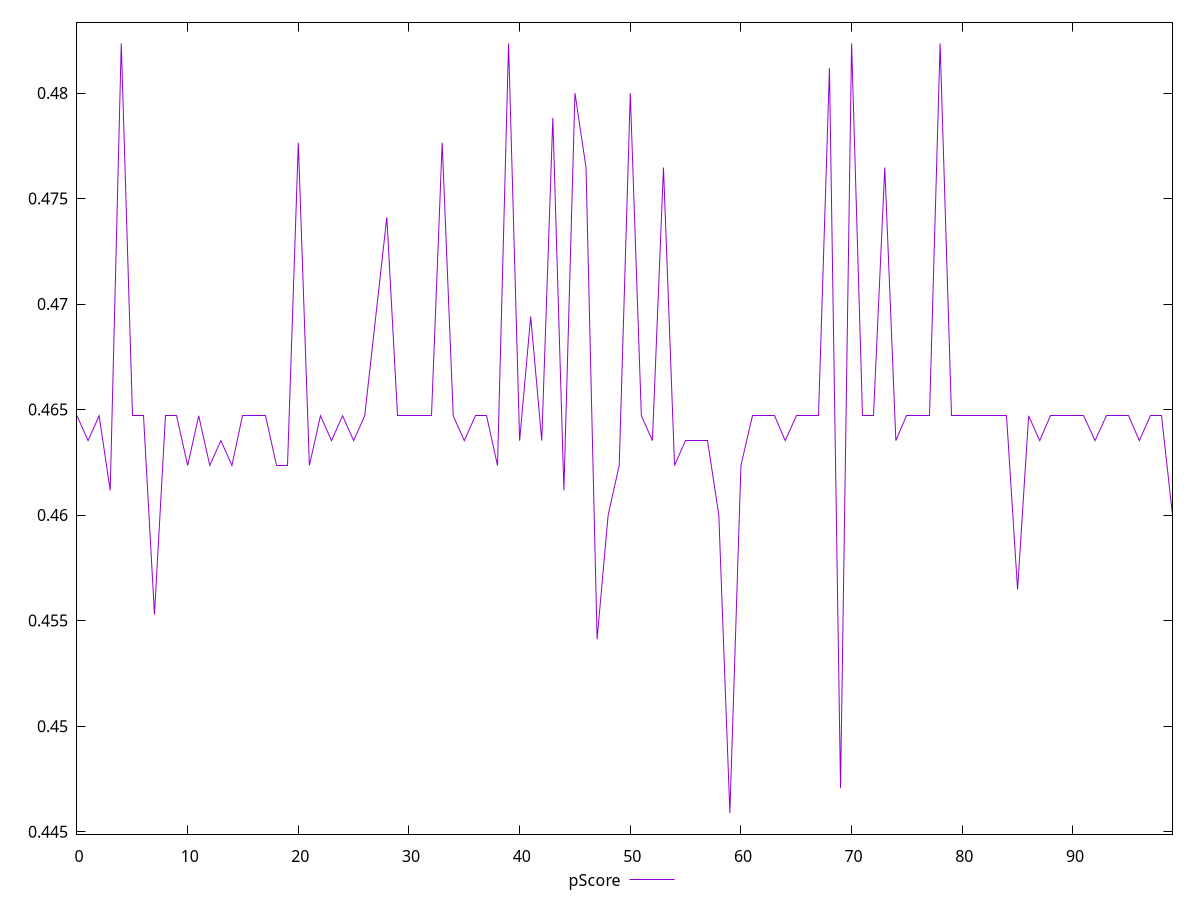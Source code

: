 reset

$pScore <<EOF
0 0.4647058823529412
1 0.46352941176470586
2 0.4647058823529412
3 0.4611764705882353
4 0.4823529411764706
5 0.4647058823529412
6 0.4647058823529412
7 0.45529411764705885
8 0.4647058823529412
9 0.4647058823529412
10 0.4623529411764706
11 0.4647058823529412
12 0.4623529411764706
13 0.46352941176470586
14 0.4623529411764706
15 0.4647058823529412
16 0.4647058823529412
17 0.4647058823529412
18 0.4623529411764706
19 0.4623529411764706
20 0.4776470588235294
21 0.4623529411764706
22 0.4647058823529412
23 0.46352941176470586
24 0.4647058823529412
25 0.46352941176470586
26 0.4647058823529412
27 0.46941176470588236
28 0.47411764705882353
29 0.4647058823529412
30 0.4647058823529412
31 0.4647058823529412
32 0.4647058823529412
33 0.4776470588235294
34 0.4647058823529412
35 0.46352941176470586
36 0.4647058823529412
37 0.4647058823529412
38 0.4623529411764706
39 0.4823529411764706
40 0.46352941176470586
41 0.46941176470588236
42 0.46352941176470586
43 0.4788235294117647
44 0.4611764705882353
45 0.48
46 0.4764705882352941
47 0.4541176470588235
48 0.46
49 0.4623529411764706
50 0.48
51 0.4647058823529412
52 0.46352941176470586
53 0.4764705882352941
54 0.4623529411764706
55 0.46352941176470586
56 0.46352941176470586
57 0.46352941176470586
58 0.46
59 0.44588235294117645
60 0.4623529411764706
61 0.4647058823529412
62 0.4647058823529412
63 0.4647058823529412
64 0.46352941176470586
65 0.4647058823529412
66 0.4647058823529412
67 0.4647058823529412
68 0.4811764705882353
69 0.4470588235294118
70 0.4823529411764706
71 0.4647058823529412
72 0.4647058823529412
73 0.4764705882352941
74 0.46352941176470586
75 0.4647058823529412
76 0.4647058823529412
77 0.4647058823529412
78 0.4823529411764706
79 0.4647058823529412
80 0.4647058823529412
81 0.4647058823529412
82 0.4647058823529412
83 0.4647058823529412
84 0.4647058823529412
85 0.45647058823529413
86 0.4647058823529412
87 0.46352941176470586
88 0.4647058823529412
89 0.4647058823529412
90 0.4647058823529412
91 0.4647058823529412
92 0.46352941176470586
93 0.4647058823529412
94 0.4647058823529412
95 0.4647058823529412
96 0.46352941176470586
97 0.4647058823529412
98 0.4647058823529412
99 0.46
EOF

set key outside below
set xrange [0:99]
set yrange [0.44488235294117645:0.4833529411764706]
set trange [0.44488235294117645:0.4833529411764706]
set terminal svg size 640, 500 enhanced background rgb 'white'
set output "report_00013_2021-02-09T12-04-24.940Z/unused-javascript/samples/pages+cached+noadtech+nomedia+nocss/pScore/values.svg"

plot $pScore title "pScore" with line

reset
